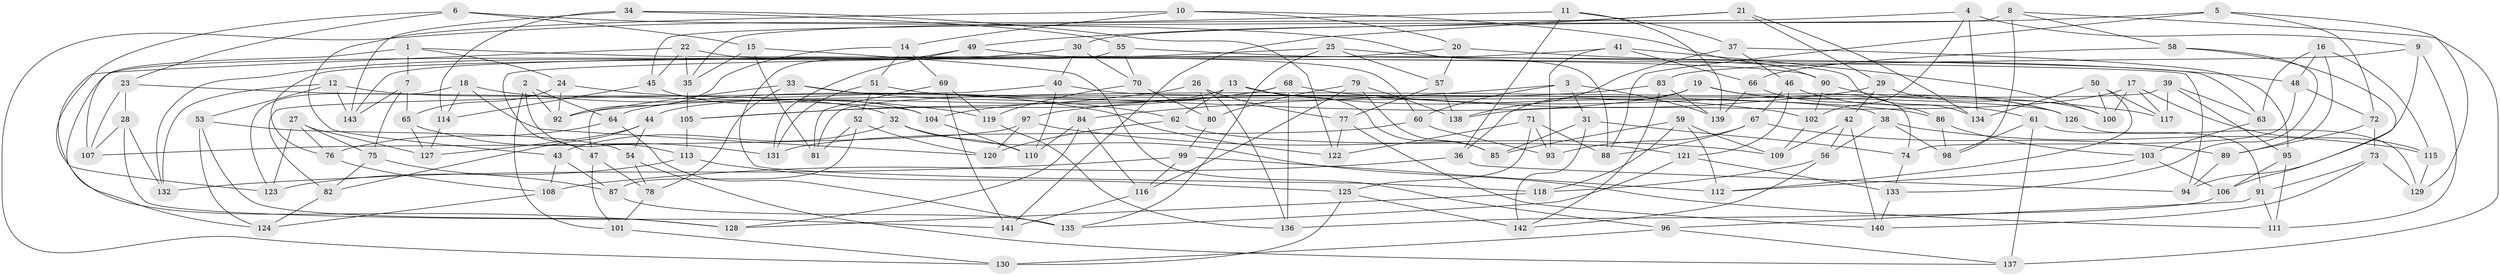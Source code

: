 // coarse degree distribution, {6: 0.4838709677419355, 4: 0.45161290322580644, 5: 0.053763440860215055, 3: 0.010752688172043012}
// Generated by graph-tools (version 1.1) at 2025/42/03/06/25 10:42:22]
// undirected, 143 vertices, 286 edges
graph export_dot {
graph [start="1"]
  node [color=gray90,style=filled];
  1;
  2;
  3;
  4;
  5;
  6;
  7;
  8;
  9;
  10;
  11;
  12;
  13;
  14;
  15;
  16;
  17;
  18;
  19;
  20;
  21;
  22;
  23;
  24;
  25;
  26;
  27;
  28;
  29;
  30;
  31;
  32;
  33;
  34;
  35;
  36;
  37;
  38;
  39;
  40;
  41;
  42;
  43;
  44;
  45;
  46;
  47;
  48;
  49;
  50;
  51;
  52;
  53;
  54;
  55;
  56;
  57;
  58;
  59;
  60;
  61;
  62;
  63;
  64;
  65;
  66;
  67;
  68;
  69;
  70;
  71;
  72;
  73;
  74;
  75;
  76;
  77;
  78;
  79;
  80;
  81;
  82;
  83;
  84;
  85;
  86;
  87;
  88;
  89;
  90;
  91;
  92;
  93;
  94;
  95;
  96;
  97;
  98;
  99;
  100;
  101;
  102;
  103;
  104;
  105;
  106;
  107;
  108;
  109;
  110;
  111;
  112;
  113;
  114;
  115;
  116;
  117;
  118;
  119;
  120;
  121;
  122;
  123;
  124;
  125;
  126;
  127;
  128;
  129;
  130;
  131;
  132;
  133;
  134;
  135;
  136;
  137;
  138;
  139;
  140;
  141;
  142;
  143;
  1 -- 7;
  1 -- 94;
  1 -- 24;
  1 -- 107;
  2 -- 64;
  2 -- 92;
  2 -- 113;
  2 -- 101;
  3 -- 31;
  3 -- 60;
  3 -- 139;
  3 -- 84;
  4 -- 9;
  4 -- 102;
  4 -- 35;
  4 -- 134;
  5 -- 30;
  5 -- 88;
  5 -- 129;
  5 -- 72;
  6 -- 15;
  6 -- 88;
  6 -- 123;
  6 -- 23;
  7 -- 65;
  7 -- 143;
  7 -- 75;
  8 -- 98;
  8 -- 137;
  8 -- 58;
  8 -- 45;
  9 -- 94;
  9 -- 83;
  9 -- 111;
  10 -- 90;
  10 -- 43;
  10 -- 20;
  10 -- 14;
  11 -- 37;
  11 -- 130;
  11 -- 36;
  11 -- 139;
  12 -- 132;
  12 -- 53;
  12 -- 32;
  12 -- 143;
  13 -- 44;
  13 -- 102;
  13 -- 85;
  13 -- 62;
  14 -- 51;
  14 -- 92;
  14 -- 69;
  15 -- 96;
  15 -- 81;
  15 -- 35;
  16 -- 48;
  16 -- 115;
  16 -- 89;
  16 -- 63;
  17 -- 115;
  17 -- 138;
  17 -- 117;
  17 -- 100;
  18 -- 123;
  18 -- 114;
  18 -- 119;
  18 -- 120;
  19 -- 74;
  19 -- 126;
  19 -- 36;
  19 -- 64;
  20 -- 57;
  20 -- 48;
  20 -- 76;
  21 -- 29;
  21 -- 134;
  21 -- 49;
  21 -- 141;
  22 -- 60;
  22 -- 35;
  22 -- 45;
  22 -- 128;
  23 -- 107;
  23 -- 28;
  23 -- 104;
  24 -- 92;
  24 -- 122;
  24 -- 65;
  25 -- 47;
  25 -- 134;
  25 -- 57;
  25 -- 135;
  26 -- 136;
  26 -- 77;
  26 -- 105;
  26 -- 80;
  27 -- 75;
  27 -- 123;
  27 -- 127;
  27 -- 76;
  28 -- 132;
  28 -- 107;
  28 -- 141;
  29 -- 42;
  29 -- 97;
  29 -- 100;
  30 -- 70;
  30 -- 40;
  30 -- 132;
  31 -- 142;
  31 -- 85;
  31 -- 74;
  32 -- 43;
  32 -- 111;
  32 -- 110;
  33 -- 62;
  33 -- 78;
  33 -- 47;
  33 -- 38;
  34 -- 122;
  34 -- 114;
  34 -- 143;
  34 -- 55;
  35 -- 105;
  36 -- 108;
  36 -- 94;
  37 -- 95;
  37 -- 138;
  37 -- 46;
  38 -- 98;
  38 -- 56;
  38 -- 115;
  39 -- 63;
  39 -- 95;
  39 -- 81;
  39 -- 117;
  40 -- 82;
  40 -- 110;
  40 -- 126;
  41 -- 100;
  41 -- 66;
  41 -- 93;
  41 -- 143;
  42 -- 56;
  42 -- 140;
  42 -- 109;
  43 -- 87;
  43 -- 108;
  44 -- 54;
  44 -- 82;
  44 -- 127;
  45 -- 104;
  45 -- 114;
  46 -- 61;
  46 -- 67;
  46 -- 121;
  47 -- 101;
  47 -- 78;
  48 -- 74;
  48 -- 72;
  49 -- 131;
  49 -- 90;
  49 -- 118;
  50 -- 100;
  50 -- 117;
  50 -- 112;
  50 -- 134;
  51 -- 52;
  51 -- 131;
  51 -- 86;
  52 -- 120;
  52 -- 81;
  52 -- 87;
  53 -- 54;
  53 -- 128;
  53 -- 124;
  54 -- 137;
  54 -- 78;
  55 -- 70;
  55 -- 124;
  55 -- 63;
  56 -- 142;
  56 -- 118;
  57 -- 77;
  57 -- 138;
  58 -- 66;
  58 -- 106;
  58 -- 133;
  59 -- 85;
  59 -- 109;
  59 -- 118;
  59 -- 112;
  60 -- 93;
  60 -- 131;
  61 -- 98;
  61 -- 137;
  61 -- 91;
  62 -- 121;
  62 -- 120;
  63 -- 103;
  64 -- 135;
  64 -- 76;
  65 -- 131;
  65 -- 127;
  66 -- 86;
  66 -- 139;
  67 -- 88;
  67 -- 93;
  67 -- 89;
  68 -- 104;
  68 -- 105;
  68 -- 117;
  68 -- 136;
  69 -- 141;
  69 -- 81;
  69 -- 119;
  70 -- 80;
  70 -- 119;
  71 -- 93;
  71 -- 122;
  71 -- 88;
  71 -- 125;
  72 -- 89;
  72 -- 73;
  73 -- 140;
  73 -- 129;
  73 -- 91;
  74 -- 133;
  75 -- 82;
  75 -- 87;
  76 -- 108;
  77 -- 122;
  77 -- 140;
  78 -- 101;
  79 -- 85;
  79 -- 138;
  79 -- 80;
  79 -- 116;
  80 -- 99;
  82 -- 124;
  83 -- 142;
  83 -- 139;
  83 -- 92;
  84 -- 128;
  84 -- 110;
  84 -- 116;
  86 -- 103;
  86 -- 98;
  87 -- 135;
  89 -- 94;
  90 -- 126;
  90 -- 102;
  91 -- 96;
  91 -- 111;
  95 -- 106;
  95 -- 111;
  96 -- 130;
  96 -- 137;
  97 -- 120;
  97 -- 107;
  97 -- 109;
  99 -- 112;
  99 -- 116;
  99 -- 132;
  101 -- 130;
  102 -- 109;
  103 -- 106;
  103 -- 112;
  104 -- 110;
  105 -- 113;
  106 -- 136;
  108 -- 124;
  113 -- 125;
  113 -- 123;
  114 -- 127;
  115 -- 129;
  116 -- 141;
  118 -- 128;
  119 -- 136;
  121 -- 133;
  121 -- 135;
  125 -- 142;
  125 -- 130;
  126 -- 129;
  133 -- 140;
}
